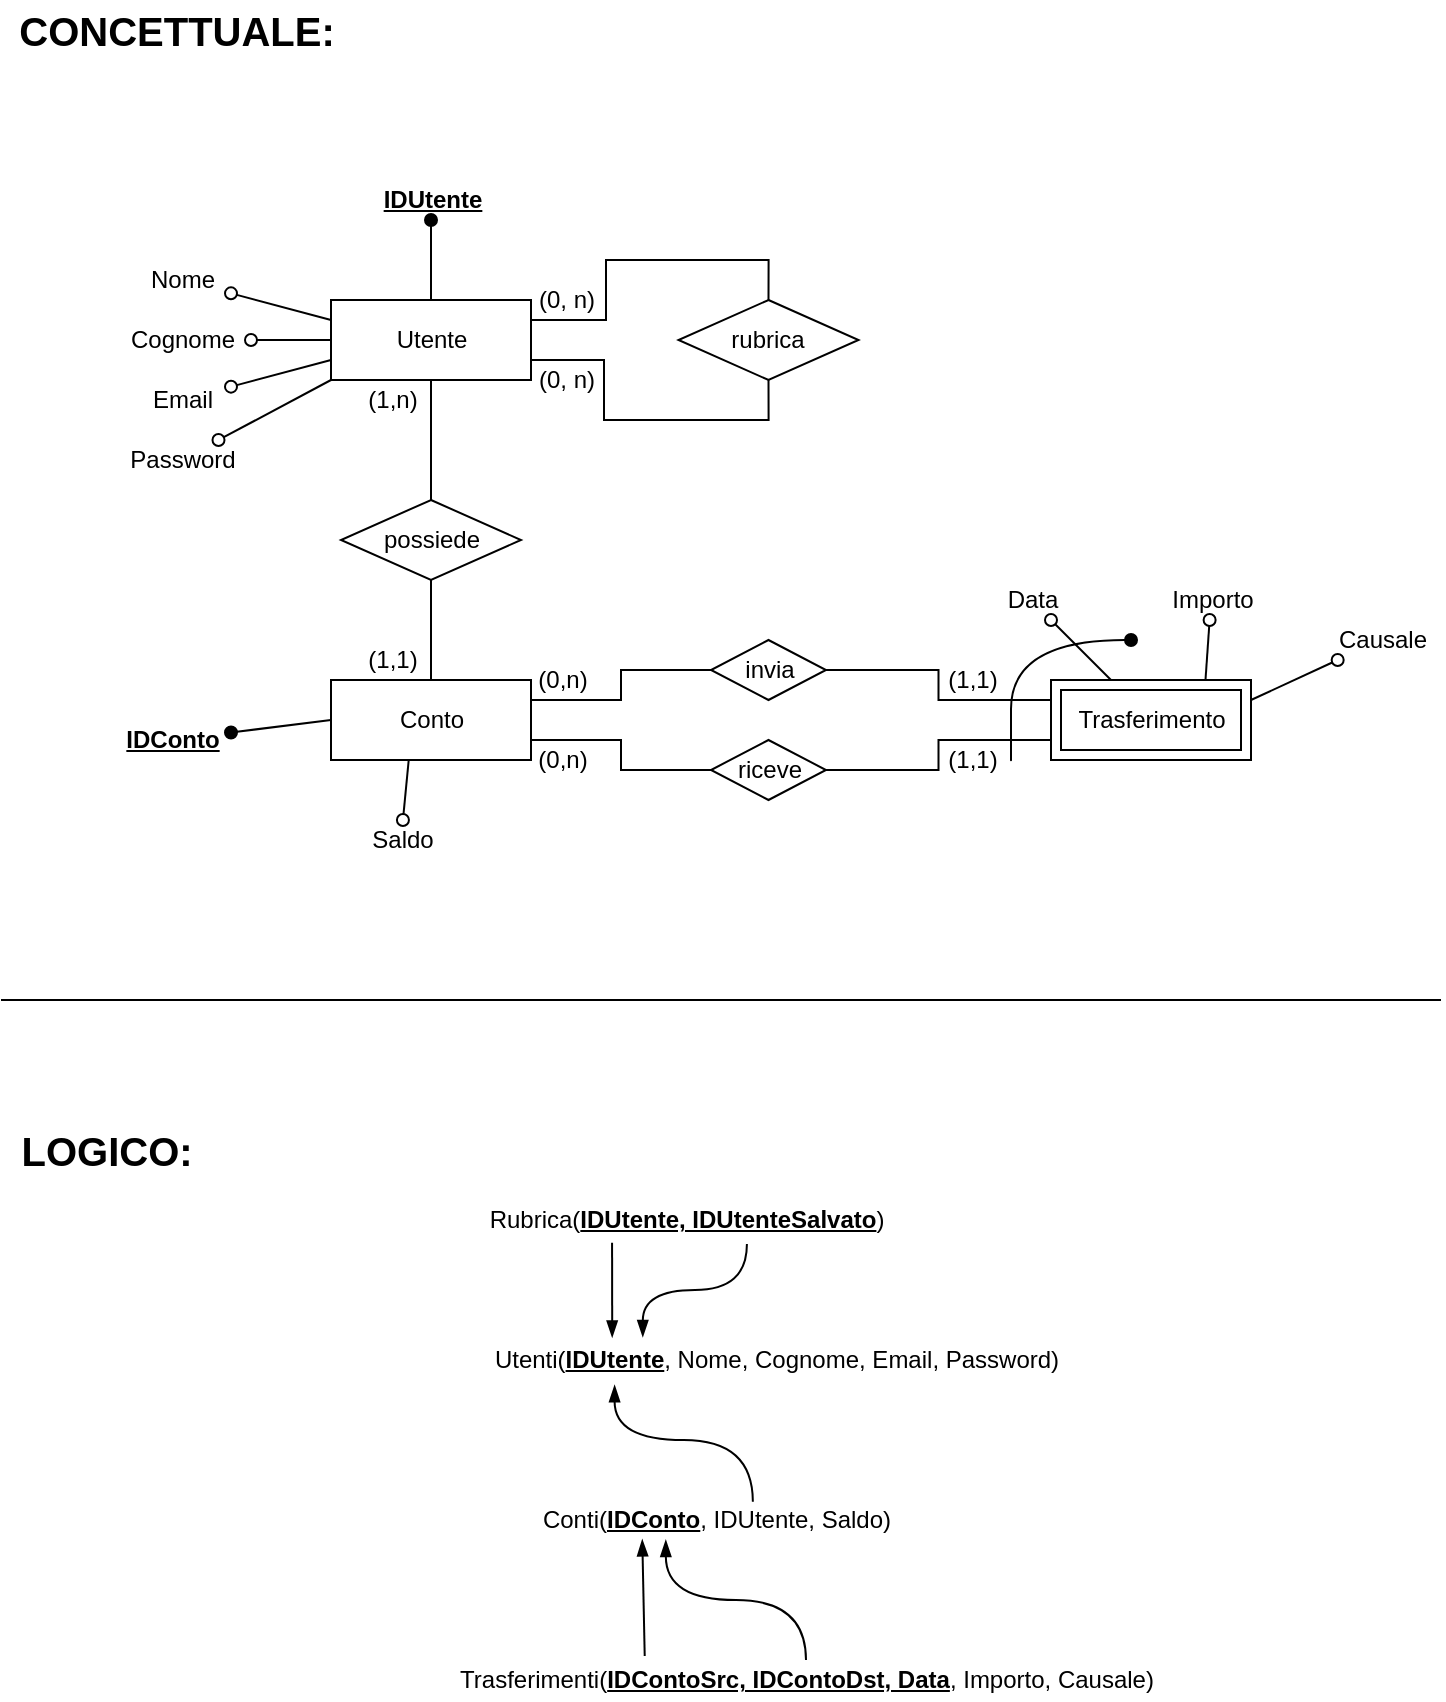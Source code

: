 <mxfile version="17.5.0" type="device"><diagram id="R2lEEEUBdFMjLlhIrx00" name="Page-1"><mxGraphModel dx="185" dy="126" grid="1" gridSize="10" guides="1" tooltips="1" connect="1" arrows="1" fold="1" page="1" pageScale="1" pageWidth="850" pageHeight="1100" math="0" shadow="0" extFonts="Permanent Marker^https://fonts.googleapis.com/css?family=Permanent+Marker"><root><mxCell id="0"/><mxCell id="1" parent="0"/><mxCell id="brB4tj-5z_ZseNEXKgR--6" style="edgeStyle=orthogonalEdgeStyle;rounded=0;orthogonalLoop=1;jettySize=auto;html=1;endArrow=none;endFill=0;" parent="1" source="brB4tj-5z_ZseNEXKgR--1" target="brB4tj-5z_ZseNEXKgR--4" edge="1"><mxGeometry relative="1" as="geometry"/></mxCell><mxCell id="brB4tj-5z_ZseNEXKgR--1" value="Utente" style="whiteSpace=wrap;html=1;align=center;" parent="1" vertex="1"><mxGeometry x="232.5" y="220" width="100" height="40" as="geometry"/></mxCell><mxCell id="brB4tj-5z_ZseNEXKgR--24" style="edgeStyle=orthogonalEdgeStyle;rounded=0;orthogonalLoop=1;jettySize=auto;html=1;exitX=1;exitY=0.25;exitDx=0;exitDy=0;entryX=0;entryY=0.5;entryDx=0;entryDy=0;endArrow=none;endFill=0;" parent="1" source="brB4tj-5z_ZseNEXKgR--2" target="brB4tj-5z_ZseNEXKgR--22" edge="1"><mxGeometry relative="1" as="geometry"/></mxCell><mxCell id="brB4tj-5z_ZseNEXKgR--2" value="Conto" style="whiteSpace=wrap;html=1;align=center;" parent="1" vertex="1"><mxGeometry x="232.5" y="410" width="100" height="40" as="geometry"/></mxCell><mxCell id="brB4tj-5z_ZseNEXKgR--7" style="edgeStyle=orthogonalEdgeStyle;rounded=0;orthogonalLoop=1;jettySize=auto;html=1;exitX=0.5;exitY=1;exitDx=0;exitDy=0;entryX=0.5;entryY=0;entryDx=0;entryDy=0;endArrow=none;endFill=0;" parent="1" source="brB4tj-5z_ZseNEXKgR--4" target="brB4tj-5z_ZseNEXKgR--2" edge="1"><mxGeometry relative="1" as="geometry"/></mxCell><mxCell id="brB4tj-5z_ZseNEXKgR--4" value="possiede" style="shape=rhombus;perimeter=rhombusPerimeter;whiteSpace=wrap;html=1;align=center;" parent="1" vertex="1"><mxGeometry x="237.5" y="320" width="90" height="40" as="geometry"/></mxCell><mxCell id="brB4tj-5z_ZseNEXKgR--8" value="(1,n)" style="text;html=1;align=center;verticalAlign=middle;resizable=0;points=[];autosize=1;strokeColor=none;fillColor=none;" parent="1" vertex="1"><mxGeometry x="242.5" y="260" width="40" height="20" as="geometry"/></mxCell><mxCell id="brB4tj-5z_ZseNEXKgR--9" value="(1,1)" style="text;html=1;align=center;verticalAlign=middle;resizable=0;points=[];autosize=1;strokeColor=none;fillColor=none;" parent="1" vertex="1"><mxGeometry x="242.5" y="390" width="40" height="20" as="geometry"/></mxCell><mxCell id="brB4tj-5z_ZseNEXKgR--34" style="rounded=0;orthogonalLoop=1;jettySize=auto;html=1;entryX=0.5;entryY=0;entryDx=0;entryDy=0;endArrow=none;endFill=0;startArrow=oval;startFill=1;" parent="1" source="brB4tj-5z_ZseNEXKgR--10" target="brB4tj-5z_ZseNEXKgR--1" edge="1"><mxGeometry relative="1" as="geometry"><Array as="points"><mxPoint x="282.5" y="200"/></Array></mxGeometry></mxCell><mxCell id="brB4tj-5z_ZseNEXKgR--10" value="IDUtente" style="text;html=1;align=center;verticalAlign=middle;resizable=0;points=[];autosize=1;strokeColor=none;fillColor=none;fontStyle=5" parent="1" vertex="1"><mxGeometry x="252.5" y="160" width="60" height="20" as="geometry"/></mxCell><mxCell id="brB4tj-5z_ZseNEXKgR--38" style="edgeStyle=none;rounded=0;orthogonalLoop=1;jettySize=auto;html=1;entryX=0;entryY=0.25;entryDx=0;entryDy=0;endArrow=none;endFill=0;startArrow=oval;startFill=0;" parent="1" source="brB4tj-5z_ZseNEXKgR--11" target="brB4tj-5z_ZseNEXKgR--1" edge="1"><mxGeometry relative="1" as="geometry"/></mxCell><mxCell id="brB4tj-5z_ZseNEXKgR--11" value="Nome" style="text;html=1;align=center;verticalAlign=middle;resizable=0;points=[];autosize=1;strokeColor=none;fillColor=none;" parent="1" vertex="1"><mxGeometry x="132.5" y="200" width="50" height="20" as="geometry"/></mxCell><mxCell id="brB4tj-5z_ZseNEXKgR--39" style="edgeStyle=none;rounded=0;orthogonalLoop=1;jettySize=auto;html=1;entryX=0;entryY=0.5;entryDx=0;entryDy=0;endArrow=none;endFill=0;startArrow=oval;startFill=0;" parent="1" source="brB4tj-5z_ZseNEXKgR--12" target="brB4tj-5z_ZseNEXKgR--1" edge="1"><mxGeometry relative="1" as="geometry"/></mxCell><mxCell id="brB4tj-5z_ZseNEXKgR--12" value="Cognome" style="text;html=1;align=center;verticalAlign=middle;resizable=0;points=[];autosize=1;strokeColor=none;fillColor=none;" parent="1" vertex="1"><mxGeometry x="122.5" y="230" width="70" height="20" as="geometry"/></mxCell><mxCell id="brB4tj-5z_ZseNEXKgR--36" style="edgeStyle=none;rounded=0;orthogonalLoop=1;jettySize=auto;html=1;endArrow=none;endFill=0;startArrow=oval;startFill=0;entryX=0;entryY=0.75;entryDx=0;entryDy=0;" parent="1" source="brB4tj-5z_ZseNEXKgR--14" target="brB4tj-5z_ZseNEXKgR--1" edge="1"><mxGeometry relative="1" as="geometry"><mxPoint x="230" y="250" as="targetPoint"/></mxGeometry></mxCell><mxCell id="brB4tj-5z_ZseNEXKgR--14" value="Email" style="text;html=1;align=center;verticalAlign=middle;resizable=0;points=[];autosize=1;strokeColor=none;fillColor=none;" parent="1" vertex="1"><mxGeometry x="132.5" y="260" width="50" height="20" as="geometry"/></mxCell><mxCell id="brB4tj-5z_ZseNEXKgR--37" style="edgeStyle=none;rounded=0;orthogonalLoop=1;jettySize=auto;html=1;entryX=0;entryY=1;entryDx=0;entryDy=0;endArrow=none;endFill=0;startArrow=oval;startFill=0;" parent="1" source="brB4tj-5z_ZseNEXKgR--15" target="brB4tj-5z_ZseNEXKgR--1" edge="1"><mxGeometry relative="1" as="geometry"/></mxCell><mxCell id="brB4tj-5z_ZseNEXKgR--15" value="Password" style="text;html=1;align=center;verticalAlign=middle;resizable=0;points=[];autosize=1;strokeColor=none;fillColor=none;" parent="1" vertex="1"><mxGeometry x="122.5" y="290" width="70" height="20" as="geometry"/></mxCell><mxCell id="brB4tj-5z_ZseNEXKgR--40" style="edgeStyle=none;rounded=0;orthogonalLoop=1;jettySize=auto;html=1;entryX=0;entryY=0.5;entryDx=0;entryDy=0;endArrow=none;endFill=0;startArrow=oval;startFill=1;" parent="1" source="brB4tj-5z_ZseNEXKgR--16" target="brB4tj-5z_ZseNEXKgR--2" edge="1"><mxGeometry relative="1" as="geometry"/></mxCell><mxCell id="brB4tj-5z_ZseNEXKgR--16" value="IDConto" style="text;html=1;align=center;verticalAlign=middle;resizable=0;points=[];autosize=1;strokeColor=none;fillColor=none;fontStyle=5" parent="1" vertex="1"><mxGeometry x="122.5" y="430" width="60" height="20" as="geometry"/></mxCell><mxCell id="brB4tj-5z_ZseNEXKgR--42" style="edgeStyle=none;rounded=0;orthogonalLoop=1;jettySize=auto;html=1;entryX=0.389;entryY=0.989;entryDx=0;entryDy=0;entryPerimeter=0;endArrow=none;endFill=0;startArrow=oval;startFill=0;" parent="1" source="brB4tj-5z_ZseNEXKgR--18" target="brB4tj-5z_ZseNEXKgR--2" edge="1"><mxGeometry relative="1" as="geometry"/></mxCell><mxCell id="brB4tj-5z_ZseNEXKgR--18" value="Saldo" style="text;html=1;align=center;verticalAlign=middle;resizable=0;points=[];autosize=1;strokeColor=none;fillColor=none;" parent="1" vertex="1"><mxGeometry x="242.5" y="480" width="50" height="20" as="geometry"/></mxCell><mxCell id="brB4tj-5z_ZseNEXKgR--43" style="edgeStyle=none;rounded=0;orthogonalLoop=1;jettySize=auto;html=1;endArrow=none;endFill=0;startArrow=oval;startFill=0;" parent="1" source="brB4tj-5z_ZseNEXKgR--19" target="brB4tj-5z_ZseNEXKgR--21" edge="1"><mxGeometry relative="1" as="geometry"/></mxCell><mxCell id="brB4tj-5z_ZseNEXKgR--19" value="Data" style="text;html=1;align=center;verticalAlign=middle;resizable=0;points=[];autosize=1;strokeColor=none;fillColor=none;" parent="1" vertex="1"><mxGeometry x="562.5" y="360" width="40" height="20" as="geometry"/></mxCell><mxCell id="brB4tj-5z_ZseNEXKgR--44" style="edgeStyle=none;rounded=0;orthogonalLoop=1;jettySize=auto;html=1;entryX=0.772;entryY=0.015;entryDx=0;entryDy=0;entryPerimeter=0;endArrow=none;endFill=0;startArrow=oval;startFill=0;" parent="1" source="brB4tj-5z_ZseNEXKgR--20" target="brB4tj-5z_ZseNEXKgR--21" edge="1"><mxGeometry relative="1" as="geometry"/></mxCell><mxCell id="brB4tj-5z_ZseNEXKgR--20" value="Importo" style="text;html=1;align=center;verticalAlign=middle;resizable=0;points=[];autosize=1;strokeColor=none;fillColor=none;" parent="1" vertex="1"><mxGeometry x="642.5" y="360" width="60" height="20" as="geometry"/></mxCell><mxCell id="RBBv-PAkv3XAGXYCelK6-2" style="rounded=0;orthogonalLoop=1;jettySize=auto;html=1;exitX=1;exitY=0.25;exitDx=0;exitDy=0;endArrow=oval;endFill=0;" parent="1" source="brB4tj-5z_ZseNEXKgR--21" target="RBBv-PAkv3XAGXYCelK6-1" edge="1"><mxGeometry relative="1" as="geometry"/></mxCell><mxCell id="brB4tj-5z_ZseNEXKgR--21" value="Trasferimento" style="shape=ext;margin=3;double=1;whiteSpace=wrap;html=1;align=center;" parent="1" vertex="1"><mxGeometry x="592.5" y="410" width="100" height="40" as="geometry"/></mxCell><mxCell id="brB4tj-5z_ZseNEXKgR--25" style="edgeStyle=orthogonalEdgeStyle;rounded=0;orthogonalLoop=1;jettySize=auto;html=1;exitX=1;exitY=0.5;exitDx=0;exitDy=0;entryX=0;entryY=0.25;entryDx=0;entryDy=0;endArrow=none;endFill=0;" parent="1" source="brB4tj-5z_ZseNEXKgR--22" target="brB4tj-5z_ZseNEXKgR--21" edge="1"><mxGeometry relative="1" as="geometry"/></mxCell><mxCell id="brB4tj-5z_ZseNEXKgR--22" value="invia" style="shape=rhombus;perimeter=rhombusPerimeter;whiteSpace=wrap;html=1;align=center;" parent="1" vertex="1"><mxGeometry x="422.5" y="390" width="57.5" height="30" as="geometry"/></mxCell><mxCell id="brB4tj-5z_ZseNEXKgR--26" style="edgeStyle=orthogonalEdgeStyle;rounded=0;orthogonalLoop=1;jettySize=auto;html=1;exitX=1;exitY=0.5;exitDx=0;exitDy=0;entryX=0;entryY=0.75;entryDx=0;entryDy=0;endArrow=none;endFill=0;" parent="1" source="brB4tj-5z_ZseNEXKgR--23" target="brB4tj-5z_ZseNEXKgR--21" edge="1"><mxGeometry relative="1" as="geometry"/></mxCell><mxCell id="brB4tj-5z_ZseNEXKgR--27" style="edgeStyle=orthogonalEdgeStyle;rounded=0;orthogonalLoop=1;jettySize=auto;html=1;exitX=0;exitY=0.5;exitDx=0;exitDy=0;entryX=1;entryY=0.75;entryDx=0;entryDy=0;endArrow=none;endFill=0;" parent="1" source="brB4tj-5z_ZseNEXKgR--23" target="brB4tj-5z_ZseNEXKgR--2" edge="1"><mxGeometry relative="1" as="geometry"/></mxCell><mxCell id="brB4tj-5z_ZseNEXKgR--23" value="riceve" style="shape=rhombus;perimeter=rhombusPerimeter;whiteSpace=wrap;html=1;align=center;" parent="1" vertex="1"><mxGeometry x="422.5" y="440" width="57.5" height="30" as="geometry"/></mxCell><mxCell id="brB4tj-5z_ZseNEXKgR--28" value="(0,n)" style="text;html=1;align=center;verticalAlign=middle;resizable=0;points=[];autosize=1;strokeColor=none;fillColor=none;" parent="1" vertex="1"><mxGeometry x="327.5" y="400" width="40" height="20" as="geometry"/></mxCell><mxCell id="brB4tj-5z_ZseNEXKgR--30" value="(0,n)" style="text;html=1;align=center;verticalAlign=middle;resizable=0;points=[];autosize=1;strokeColor=none;fillColor=none;" parent="1" vertex="1"><mxGeometry x="327.5" y="440" width="40" height="20" as="geometry"/></mxCell><mxCell id="brB4tj-5z_ZseNEXKgR--32" value="(1,1)" style="text;html=1;align=center;verticalAlign=middle;resizable=0;points=[];autosize=1;strokeColor=none;fillColor=none;" parent="1" vertex="1"><mxGeometry x="532.5" y="440" width="40" height="20" as="geometry"/></mxCell><mxCell id="brB4tj-5z_ZseNEXKgR--33" value="(1,1)" style="text;html=1;align=center;verticalAlign=middle;resizable=0;points=[];autosize=1;strokeColor=none;fillColor=none;" parent="1" vertex="1"><mxGeometry x="532.5" y="400" width="40" height="20" as="geometry"/></mxCell><mxCell id="brB4tj-5z_ZseNEXKgR--47" value="" style="endArrow=oval;html=1;rounded=0;edgeStyle=orthogonalEdgeStyle;curved=1;endFill=1;" parent="1" edge="1"><mxGeometry width="50" height="50" relative="1" as="geometry"><mxPoint x="572.5" y="447" as="sourcePoint"/><mxPoint x="632.5" y="390" as="targetPoint"/><Array as="points"><mxPoint x="572.5" y="459"/><mxPoint x="572.5" y="390"/><mxPoint x="662.5" y="390"/></Array></mxGeometry></mxCell><mxCell id="brB4tj-5z_ZseNEXKgR--48" value="&lt;b style=&quot;font-size: 20px;&quot;&gt;CONCETTUALE:&lt;/b&gt;" style="text;html=1;align=center;verticalAlign=middle;resizable=0;points=[];autosize=1;strokeColor=none;fillColor=none;fontSize=20;" parent="1" vertex="1"><mxGeometry x="70" y="70" width="170" height="30" as="geometry"/></mxCell><mxCell id="brB4tj-5z_ZseNEXKgR--49" value="&lt;b style=&quot;font-size: 20px;&quot;&gt;LOGICO:&lt;/b&gt;" style="text;html=1;align=center;verticalAlign=middle;resizable=0;points=[];autosize=1;strokeColor=none;fillColor=none;fontSize=20;" parent="1" vertex="1"><mxGeometry x="70" y="630" width="100" height="30" as="geometry"/></mxCell><mxCell id="brB4tj-5z_ZseNEXKgR--50" value="Utenti(&lt;b&gt;&lt;u&gt;IDUtente&lt;/u&gt;&lt;/b&gt;, Nome, Cognome, Email, Password)" style="text;html=1;align=center;verticalAlign=middle;resizable=0;points=[];autosize=1;strokeColor=none;fillColor=none;" parent="1" vertex="1"><mxGeometry x="305" y="740" width="300" height="20" as="geometry"/></mxCell><mxCell id="brB4tj-5z_ZseNEXKgR--53" style="edgeStyle=orthogonalEdgeStyle;curved=1;rounded=0;orthogonalLoop=1;jettySize=auto;html=1;entryX=0.231;entryY=1.13;entryDx=0;entryDy=0;entryPerimeter=0;endArrow=blockThin;endFill=1;exitX=0.597;exitY=0.045;exitDx=0;exitDy=0;exitPerimeter=0;" parent="1" source="brB4tj-5z_ZseNEXKgR--51" target="brB4tj-5z_ZseNEXKgR--50" edge="1"><mxGeometry relative="1" as="geometry"/></mxCell><mxCell id="brB4tj-5z_ZseNEXKgR--51" value="Conti(&lt;b&gt;&lt;u&gt;IDConto&lt;/u&gt;&lt;/b&gt;, IDUtente, Saldo)" style="text;html=1;align=center;verticalAlign=middle;resizable=0;points=[];autosize=1;strokeColor=none;fillColor=none;" parent="1" vertex="1"><mxGeometry x="330" y="820" width="190" height="20" as="geometry"/></mxCell><mxCell id="Z03mWHIG8cLCOq8oVpm_-1" style="edgeStyle=orthogonalEdgeStyle;rounded=0;orthogonalLoop=1;jettySize=auto;html=1;entryX=0.368;entryY=1;entryDx=0;entryDy=0;entryPerimeter=0;endArrow=blockThin;endFill=1;curved=1;" parent="1" source="brB4tj-5z_ZseNEXKgR--52" target="brB4tj-5z_ZseNEXKgR--51" edge="1"><mxGeometry relative="1" as="geometry"/></mxCell><mxCell id="Z03mWHIG8cLCOq8oVpm_-3" style="rounded=0;orthogonalLoop=1;jettySize=auto;html=1;endArrow=blockThin;endFill=1;exitX=0.276;exitY=-0.1;exitDx=0;exitDy=0;exitPerimeter=0;entryX=0.306;entryY=0.987;entryDx=0;entryDy=0;entryPerimeter=0;" parent="1" source="brB4tj-5z_ZseNEXKgR--52" target="brB4tj-5z_ZseNEXKgR--51" edge="1"><mxGeometry relative="1" as="geometry"><mxPoint x="400" y="840" as="targetPoint"/></mxGeometry></mxCell><mxCell id="brB4tj-5z_ZseNEXKgR--52" value="Trasferimenti(&lt;b&gt;&lt;u&gt;IDContoSrc, IDContoDst, Data&lt;/u&gt;&lt;/b&gt;, Importo, Causale)" style="text;html=1;align=center;verticalAlign=middle;resizable=0;points=[];autosize=1;strokeColor=none;fillColor=none;" parent="1" vertex="1"><mxGeometry x="290" y="900" width="360" height="20" as="geometry"/></mxCell><mxCell id="RBBv-PAkv3XAGXYCelK6-1" value="Causale" style="text;html=1;align=center;verticalAlign=middle;resizable=0;points=[];autosize=1;strokeColor=none;fillColor=none;" parent="1" vertex="1"><mxGeometry x="727.5" y="380" width="60" height="20" as="geometry"/></mxCell><mxCell id="HOMqgx_bDPjcPQpWuBn6-1" value="" style="endArrow=none;html=1;rounded=0;fontSize=20;" parent="1" edge="1"><mxGeometry width="50" height="50" relative="1" as="geometry"><mxPoint x="67.5" y="570" as="sourcePoint"/><mxPoint x="787.5" y="570" as="targetPoint"/></mxGeometry></mxCell><mxCell id="ENw6VoDXw8yaH9TH0BbL-3" style="edgeStyle=orthogonalEdgeStyle;rounded=0;orthogonalLoop=1;jettySize=auto;html=1;entryX=1;entryY=0.25;entryDx=0;entryDy=0;exitX=0.5;exitY=0;exitDx=0;exitDy=0;endArrow=none;endFill=0;" edge="1" parent="1" source="ENw6VoDXw8yaH9TH0BbL-1" target="brB4tj-5z_ZseNEXKgR--1"><mxGeometry relative="1" as="geometry"><Array as="points"><mxPoint x="451" y="200"/><mxPoint x="370" y="200"/><mxPoint x="370" y="230"/></Array></mxGeometry></mxCell><mxCell id="ENw6VoDXw8yaH9TH0BbL-4" style="edgeStyle=orthogonalEdgeStyle;rounded=0;orthogonalLoop=1;jettySize=auto;html=1;entryX=1;entryY=0.75;entryDx=0;entryDy=0;exitX=0.5;exitY=1;exitDx=0;exitDy=0;endArrow=none;endFill=0;" edge="1" parent="1" source="ENw6VoDXw8yaH9TH0BbL-1" target="brB4tj-5z_ZseNEXKgR--1"><mxGeometry relative="1" as="geometry"><Array as="points"><mxPoint x="451" y="280"/><mxPoint x="369" y="280"/><mxPoint x="369" y="250"/></Array></mxGeometry></mxCell><mxCell id="ENw6VoDXw8yaH9TH0BbL-1" value="rubrica" style="shape=rhombus;perimeter=rhombusPerimeter;whiteSpace=wrap;html=1;align=center;" vertex="1" parent="1"><mxGeometry x="406.25" y="220" width="90" height="40" as="geometry"/></mxCell><mxCell id="ENw6VoDXw8yaH9TH0BbL-5" value="(0, n)" style="text;html=1;align=center;verticalAlign=middle;resizable=0;points=[];autosize=1;strokeColor=none;fillColor=none;" vertex="1" parent="1"><mxGeometry x="330" y="210" width="40" height="20" as="geometry"/></mxCell><mxCell id="ENw6VoDXw8yaH9TH0BbL-6" value="(0, n)" style="text;html=1;align=center;verticalAlign=middle;resizable=0;points=[];autosize=1;strokeColor=none;fillColor=none;" vertex="1" parent="1"><mxGeometry x="330" y="250" width="40" height="20" as="geometry"/></mxCell><mxCell id="ENw6VoDXw8yaH9TH0BbL-7" value="Rubrica(&lt;b&gt;&lt;u&gt;IDUtente, IDUtenteSalvato&lt;/u&gt;&lt;/b&gt;)" style="text;html=1;align=center;verticalAlign=middle;resizable=0;points=[];autosize=1;strokeColor=none;fillColor=none;" vertex="1" parent="1"><mxGeometry x="305" y="670" width="210" height="20" as="geometry"/></mxCell><mxCell id="ENw6VoDXw8yaH9TH0BbL-8" style="edgeStyle=orthogonalEdgeStyle;rounded=0;orthogonalLoop=1;jettySize=auto;html=1;endArrow=blockThin;endFill=1;curved=1;exitX=0.645;exitY=1.102;exitDx=0;exitDy=0;exitPerimeter=0;entryX=0.278;entryY=-0.077;entryDx=0;entryDy=0;entryPerimeter=0;" edge="1" parent="1" source="ENw6VoDXw8yaH9TH0BbL-7" target="brB4tj-5z_ZseNEXKgR--50"><mxGeometry relative="1" as="geometry"><mxPoint x="334.36" y="730.26" as="sourcePoint"/><mxPoint x="390" y="720" as="targetPoint"/></mxGeometry></mxCell><mxCell id="ENw6VoDXw8yaH9TH0BbL-9" style="rounded=0;orthogonalLoop=1;jettySize=auto;html=1;endArrow=blockThin;endFill=1;exitX=0.324;exitY=1.071;exitDx=0;exitDy=0;exitPerimeter=0;entryX=0.227;entryY=-0.065;entryDx=0;entryDy=0;entryPerimeter=0;" edge="1" parent="1" source="ENw6VoDXw8yaH9TH0BbL-7" target="brB4tj-5z_ZseNEXKgR--50"><mxGeometry relative="1" as="geometry"><mxPoint x="370" y="730" as="targetPoint"/><mxPoint x="253.72" y="728.26" as="sourcePoint"/><Array as="points"/></mxGeometry></mxCell></root></mxGraphModel></diagram></mxfile>